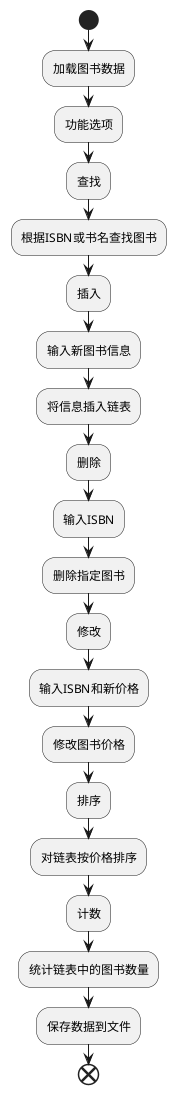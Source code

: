 @startuml EX2
start
:加载图书数据;
:功能选项;
:查找;
:根据ISBN或书名查找图书;
:插入;
:输入新图书信息;
:将信息插入链表;
:删除;
:输入ISBN;
:删除指定图书;
:修改;
:输入ISBN和新价格;
:修改图书价格;
:排序;
:对链表按价格排序;
:计数;
:统计链表中的图书数量;
:保存数据到文件;
end
@enduml